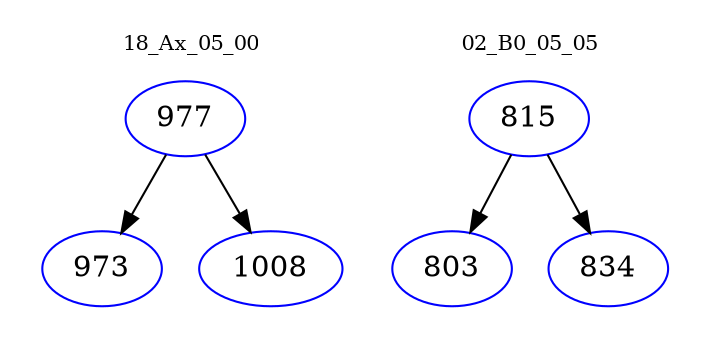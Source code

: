 digraph{
subgraph cluster_0 {
color = white
label = "18_Ax_05_00";
fontsize=10;
T0_977 [label="977", color="blue"]
T0_977 -> T0_973 [color="black"]
T0_973 [label="973", color="blue"]
T0_977 -> T0_1008 [color="black"]
T0_1008 [label="1008", color="blue"]
}
subgraph cluster_1 {
color = white
label = "02_B0_05_05";
fontsize=10;
T1_815 [label="815", color="blue"]
T1_815 -> T1_803 [color="black"]
T1_803 [label="803", color="blue"]
T1_815 -> T1_834 [color="black"]
T1_834 [label="834", color="blue"]
}
}
